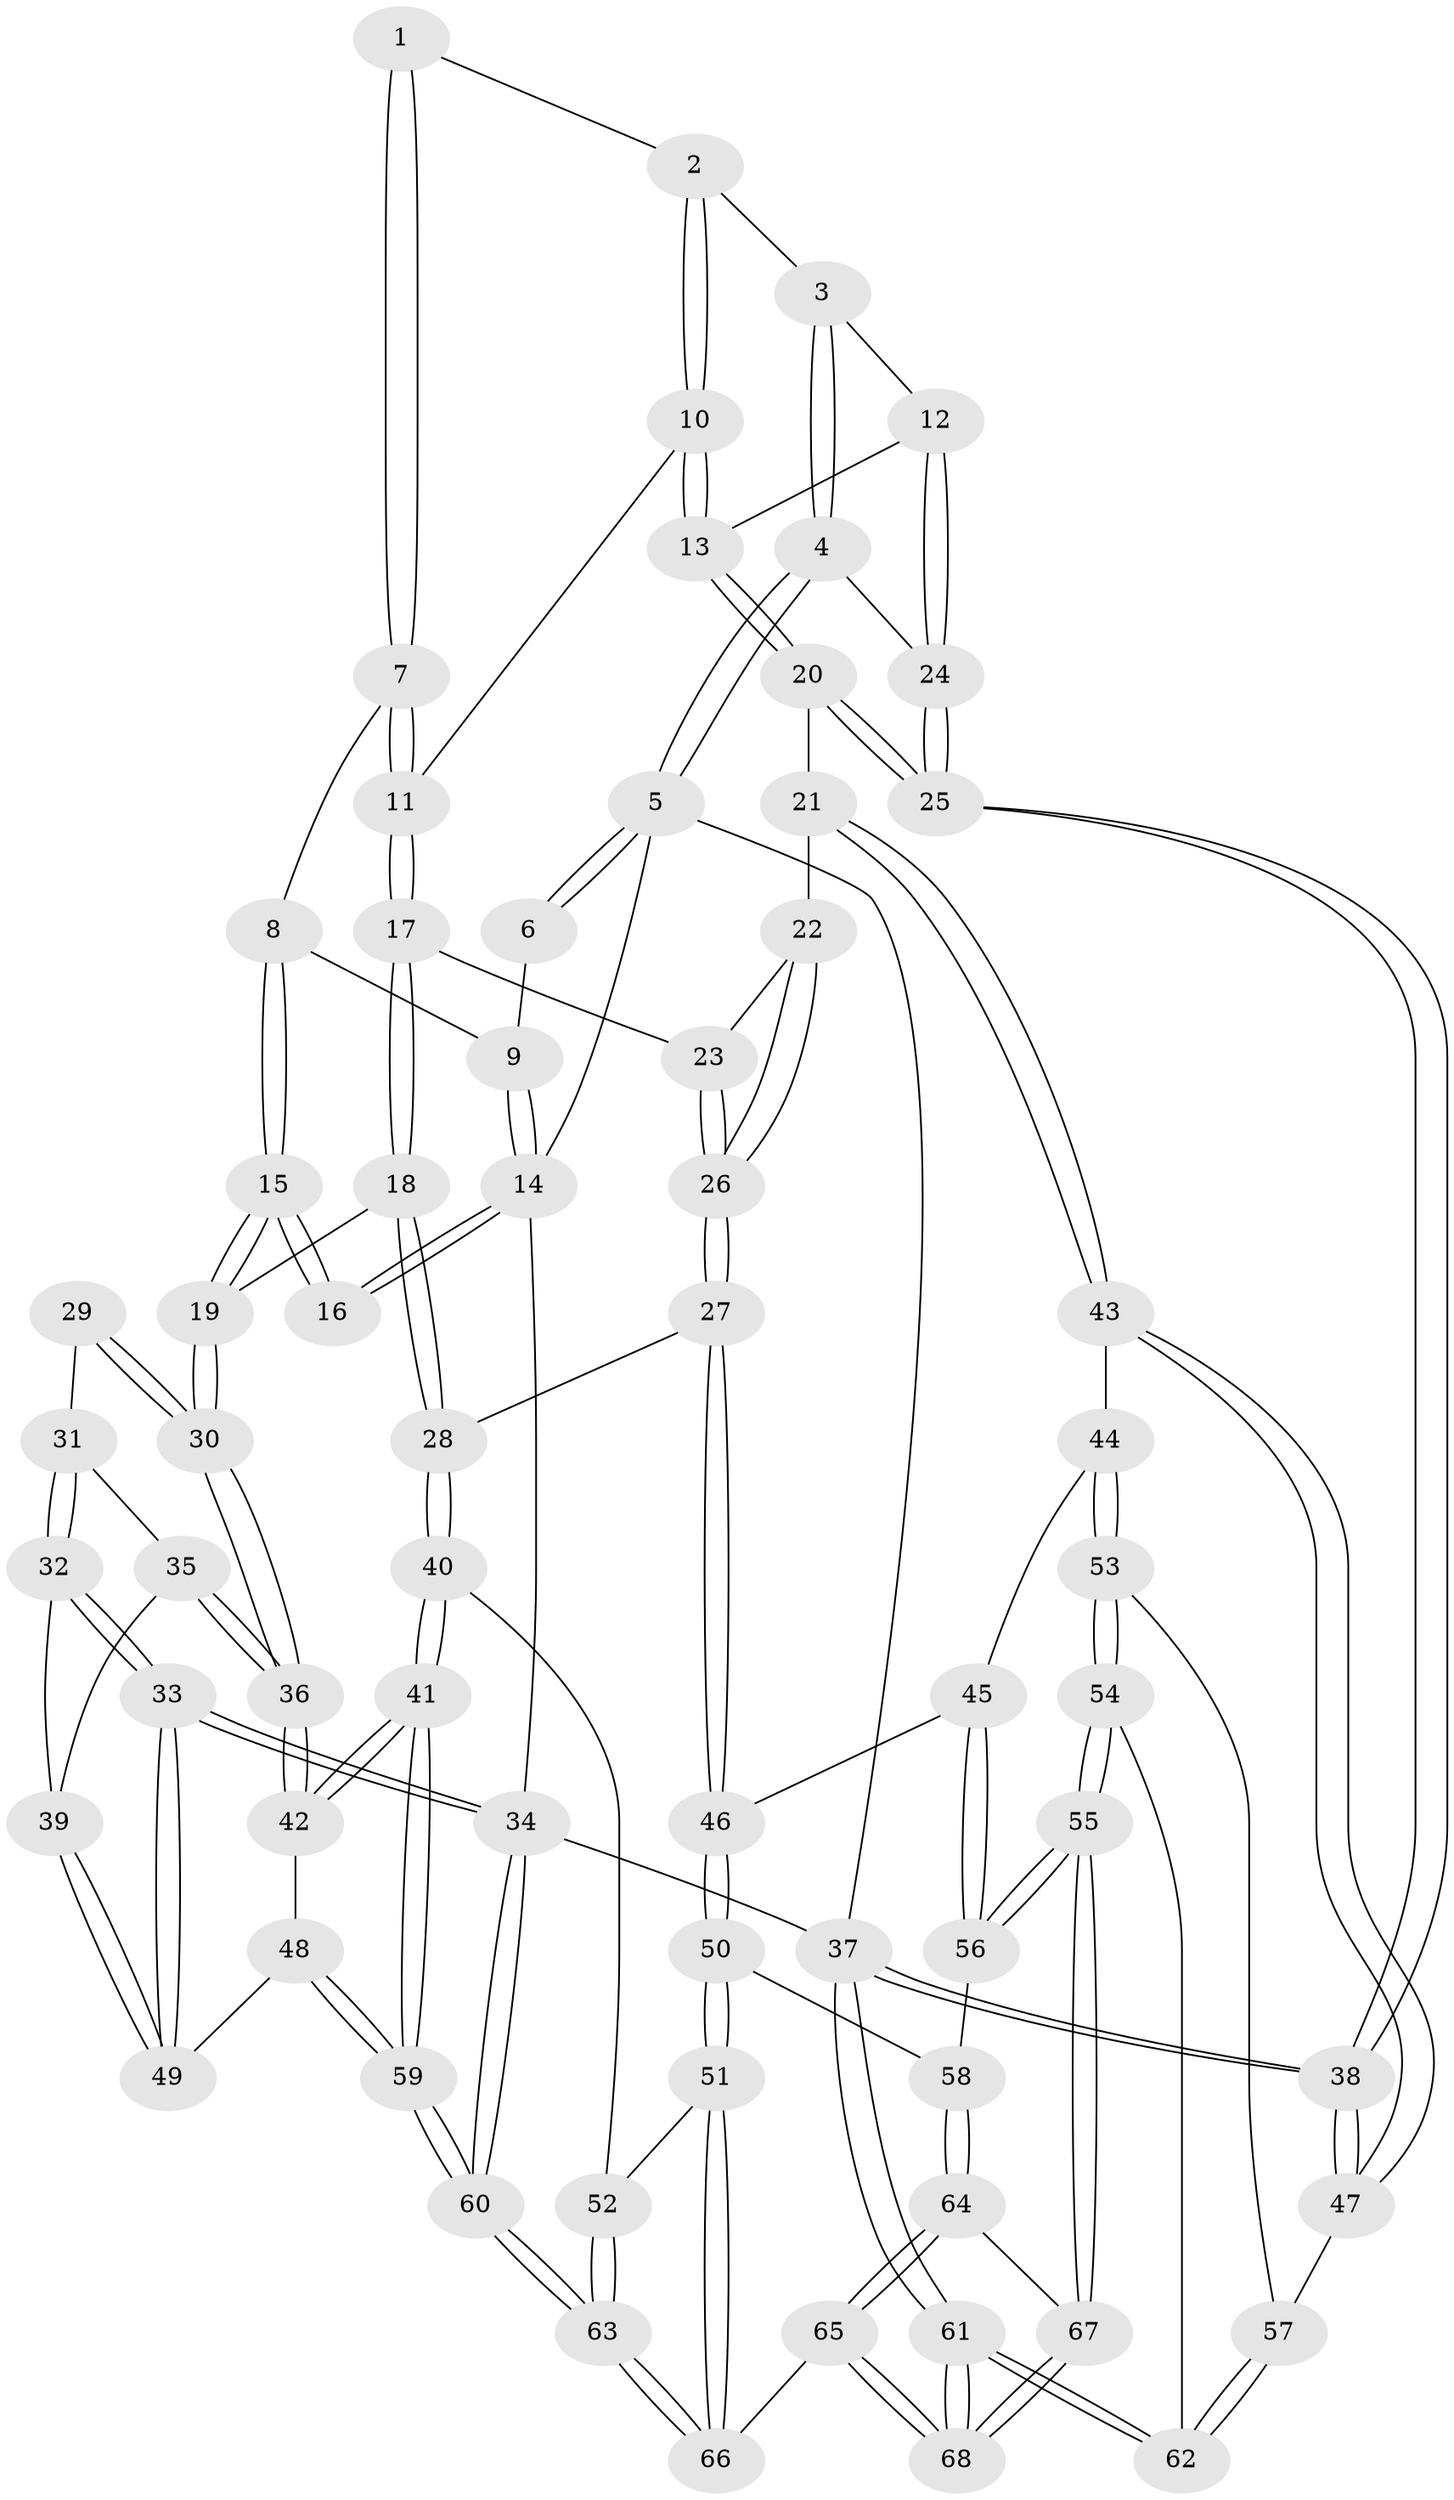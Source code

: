 // coarse degree distribution, {3: 0.3684210526315789, 4: 0.39473684210526316, 7: 0.02631578947368421, 5: 0.18421052631578946, 2: 0.02631578947368421}
// Generated by graph-tools (version 1.1) at 2025/42/03/06/25 10:42:34]
// undirected, 68 vertices, 167 edges
graph export_dot {
graph [start="1"]
  node [color=gray90,style=filled];
  1 [pos="+0.7324542410910618+0"];
  2 [pos="+0.8075458272468045+0.061888078108213306"];
  3 [pos="+0.8523737556381402+0.07758565961816317"];
  4 [pos="+1+0"];
  5 [pos="+1+0"];
  6 [pos="+0.7138967618077273+0"];
  7 [pos="+0.6565324008422702+0.1446443927736247"];
  8 [pos="+0.4474345070507284+0.15755024970507886"];
  9 [pos="+0.344453816491328+0"];
  10 [pos="+0.8035945608242301+0.30339891842480626"];
  11 [pos="+0.7430232377412126+0.30766830008607854"];
  12 [pos="+1+0.2723694010401244"];
  13 [pos="+0.8990564679802389+0.3208267144717476"];
  14 [pos="+0+0"];
  15 [pos="+0.39034581184677936+0.4189094821988147"];
  16 [pos="+0+0"];
  17 [pos="+0.6303167124745387+0.40327525287427596"];
  18 [pos="+0.44793868329697106+0.4567338300502852"];
  19 [pos="+0.39438364420366934+0.43666483760077285"];
  20 [pos="+0.8746890962638493+0.5753466959835861"];
  21 [pos="+0.8660649691655401+0.5848394558364826"];
  22 [pos="+0.8244692342250011+0.5706396962744807"];
  23 [pos="+0.7531548220524146+0.5240996689859357"];
  24 [pos="+1+0.22669824690004042"];
  25 [pos="+1+0.5415962378293155"];
  26 [pos="+0.6230370467449785+0.6425822844611833"];
  27 [pos="+0.5778461298084391+0.6657681278197094"];
  28 [pos="+0.5649965748229053+0.6586828003068623"];
  29 [pos="+0+0.19378179570096202"];
  30 [pos="+0.31731288654629913+0.4965123834752198"];
  31 [pos="+0+0.27752696072021726"];
  32 [pos="+0+0.6301869925272592"];
  33 [pos="+0+0.8140116999662408"];
  34 [pos="+0+1"];
  35 [pos="+0.17281898404703774+0.5570738716399025"];
  36 [pos="+0.274023371522176+0.5467954909831795"];
  37 [pos="+1+1"];
  38 [pos="+1+0.8460648193633032"];
  39 [pos="+0.0308705981494893+0.6268370285355096"];
  40 [pos="+0.42667356770110754+0.8462902438649125"];
  41 [pos="+0.3292271128663002+0.8425146582582062"];
  42 [pos="+0.26270632009574035+0.7055895345377949"];
  43 [pos="+0.8594869472222476+0.6932713078306882"];
  44 [pos="+0.857935767182811+0.6941348618234463"];
  45 [pos="+0.6979360230777834+0.7303673921491538"];
  46 [pos="+0.6178336128335029+0.7047971357156682"];
  47 [pos="+0.9431377447985184+0.7630288329178794"];
  48 [pos="+0.09957349099382086+0.7898604984829312"];
  49 [pos="+0.09615770076840902+0.7882588697467129"];
  50 [pos="+0.6044912220188075+0.8867009913085745"];
  51 [pos="+0.542943224647306+0.9046664814377816"];
  52 [pos="+0.4423240749812352+0.860986376658335"];
  53 [pos="+0.7832510763860413+0.8699619716821416"];
  54 [pos="+0.761918692209367+0.8975458175455086"];
  55 [pos="+0.7612446797176715+0.8978302387491848"];
  56 [pos="+0.7352430098550099+0.8855754124808306"];
  57 [pos="+0.9046479072770027+0.833615421877179"];
  58 [pos="+0.6373874897353597+0.9032116031910857"];
  59 [pos="+0.14759867024976306+1"];
  60 [pos="+0.07164632202946027+1"];
  61 [pos="+1+1"];
  62 [pos="+0.8849339841969757+0.9212950753720489"];
  63 [pos="+0.4561195353915008+1"];
  64 [pos="+0.6472618772994926+1"];
  65 [pos="+0.6443760321734899+1"];
  66 [pos="+0.5267717409399956+1"];
  67 [pos="+0.7622262280862837+0.9266591274254429"];
  68 [pos="+0.807071932387107+1"];
  1 -- 2;
  1 -- 7;
  1 -- 7;
  2 -- 3;
  2 -- 10;
  2 -- 10;
  3 -- 4;
  3 -- 4;
  3 -- 12;
  4 -- 5;
  4 -- 5;
  4 -- 24;
  5 -- 6;
  5 -- 6;
  5 -- 14;
  5 -- 37;
  6 -- 9;
  7 -- 8;
  7 -- 11;
  7 -- 11;
  8 -- 9;
  8 -- 15;
  8 -- 15;
  9 -- 14;
  9 -- 14;
  10 -- 11;
  10 -- 13;
  10 -- 13;
  11 -- 17;
  11 -- 17;
  12 -- 13;
  12 -- 24;
  12 -- 24;
  13 -- 20;
  13 -- 20;
  14 -- 16;
  14 -- 16;
  14 -- 34;
  15 -- 16;
  15 -- 16;
  15 -- 19;
  15 -- 19;
  17 -- 18;
  17 -- 18;
  17 -- 23;
  18 -- 19;
  18 -- 28;
  18 -- 28;
  19 -- 30;
  19 -- 30;
  20 -- 21;
  20 -- 25;
  20 -- 25;
  21 -- 22;
  21 -- 43;
  21 -- 43;
  22 -- 23;
  22 -- 26;
  22 -- 26;
  23 -- 26;
  23 -- 26;
  24 -- 25;
  24 -- 25;
  25 -- 38;
  25 -- 38;
  26 -- 27;
  26 -- 27;
  27 -- 28;
  27 -- 46;
  27 -- 46;
  28 -- 40;
  28 -- 40;
  29 -- 30;
  29 -- 30;
  29 -- 31;
  30 -- 36;
  30 -- 36;
  31 -- 32;
  31 -- 32;
  31 -- 35;
  32 -- 33;
  32 -- 33;
  32 -- 39;
  33 -- 34;
  33 -- 34;
  33 -- 49;
  33 -- 49;
  34 -- 60;
  34 -- 60;
  34 -- 37;
  35 -- 36;
  35 -- 36;
  35 -- 39;
  36 -- 42;
  36 -- 42;
  37 -- 38;
  37 -- 38;
  37 -- 61;
  37 -- 61;
  38 -- 47;
  38 -- 47;
  39 -- 49;
  39 -- 49;
  40 -- 41;
  40 -- 41;
  40 -- 52;
  41 -- 42;
  41 -- 42;
  41 -- 59;
  41 -- 59;
  42 -- 48;
  43 -- 44;
  43 -- 47;
  43 -- 47;
  44 -- 45;
  44 -- 53;
  44 -- 53;
  45 -- 46;
  45 -- 56;
  45 -- 56;
  46 -- 50;
  46 -- 50;
  47 -- 57;
  48 -- 49;
  48 -- 59;
  48 -- 59;
  50 -- 51;
  50 -- 51;
  50 -- 58;
  51 -- 52;
  51 -- 66;
  51 -- 66;
  52 -- 63;
  52 -- 63;
  53 -- 54;
  53 -- 54;
  53 -- 57;
  54 -- 55;
  54 -- 55;
  54 -- 62;
  55 -- 56;
  55 -- 56;
  55 -- 67;
  55 -- 67;
  56 -- 58;
  57 -- 62;
  57 -- 62;
  58 -- 64;
  58 -- 64;
  59 -- 60;
  59 -- 60;
  60 -- 63;
  60 -- 63;
  61 -- 62;
  61 -- 62;
  61 -- 68;
  61 -- 68;
  63 -- 66;
  63 -- 66;
  64 -- 65;
  64 -- 65;
  64 -- 67;
  65 -- 66;
  65 -- 68;
  65 -- 68;
  67 -- 68;
  67 -- 68;
}
